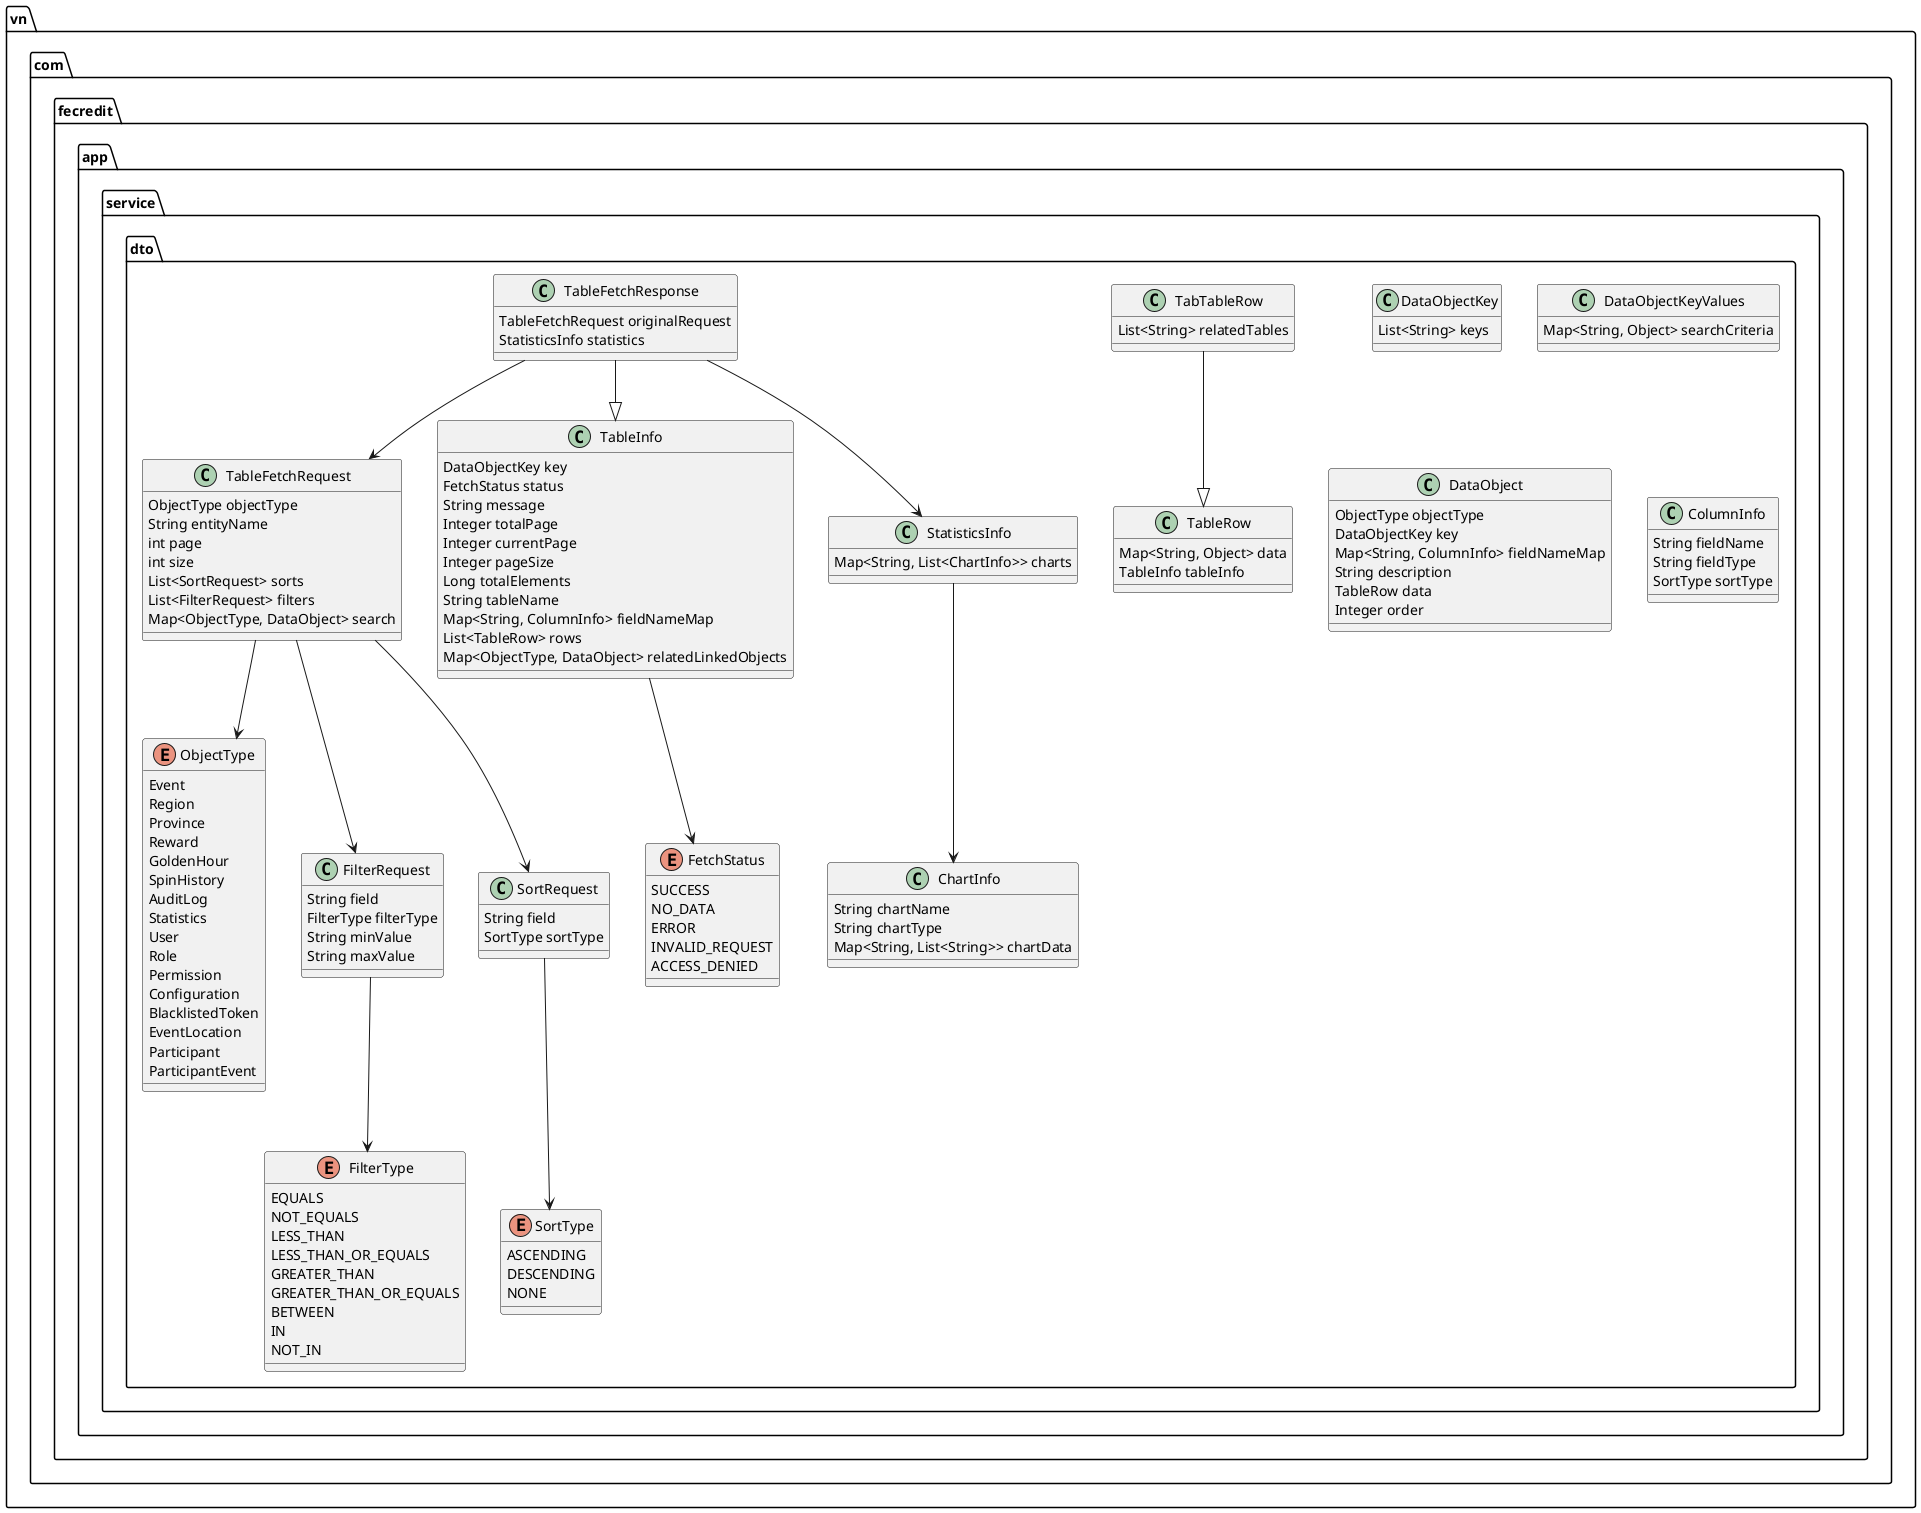 @startuml CommonAPIRequestAndResponse

' Common API Request and Response Models

namespace vn.com.fecredit.app.service.dto {

    enum ObjectType {
        Event
        Region
        Province
        Reward
        GoldenHour
        SpinHistory
        AuditLog
        Statistics
        User
        Role
        Permission
        Configuration
        BlacklistedToken
        EventLocation
        Participant
        ParticipantEvent
    }

    enum FetchStatus {
        SUCCESS
        NO_DATA
        ERROR
        INVALID_REQUEST
        ACCESS_DENIED
    }

    enum SortType {
        ASCENDING
        DESCENDING
        NONE
    }

    enum FilterType {
        EQUALS
        NOT_EQUALS
        LESS_THAN
        LESS_THAN_OR_EQUALS
        GREATER_THAN
        GREATER_THAN_OR_EQUALS
        BETWEEN
        IN
        NOT_IN
    }

    class DataObjectKey {
        List<String> keys
    }

    class DataObjectKeyValues {
        Map<String, Object> searchCriteria
    }

    class TableRow {
        Map<String, Object> data
        TableInfo tableInfo
    }

    class TabTableRow {
        List<String> relatedTables
    }

    class DataObject {
        ObjectType objectType
        DataObjectKey key
        Map<String, ColumnInfo> fieldNameMap
        String description
        TableRow data
        Integer order
    }

    class TableFetchRequest {
        ObjectType objectType
        String entityName
        int page
        int size
        List<SortRequest> sorts
        List<FilterRequest> filters
        Map<ObjectType, DataObject> search
    }

    class TableFetchResponse {
        TableFetchRequest originalRequest
        StatisticsInfo statistics
    }

    class TableInfo {
        DataObjectKey key
        FetchStatus status
        String message
        Integer totalPage
        Integer currentPage
        Integer pageSize
        Long totalElements
        String tableName
        Map<String, ColumnInfo> fieldNameMap
        List<TableRow> rows
        Map<ObjectType, DataObject> relatedLinkedObjects
    }

    class FilterRequest {
        String field
        FilterType filterType
        String minValue
        String maxValue
    }

    class SortRequest {
        String field
        SortType sortType
    }

    class ColumnInfo {
        String fieldName
        String fieldType
        SortType sortType
    }

    class StatisticsInfo {
        Map<String, List<ChartInfo>> charts
    }

    class ChartInfo {
        String chartName
        String chartType
        Map<String, List<String>> chartData
    }


    TableFetchResponse --|> TableInfo
    TabTableRow --|> TableRow
    TableFetchResponse --> TableFetchRequest
    TableFetchResponse --> StatisticsInfo
    TableFetchRequest --> ObjectType
    TableInfo --> FetchStatus
    TableFetchRequest --> SortRequest
    TableFetchRequest --> FilterRequest
    SortRequest --> SortType
    FilterRequest --> FilterType
    StatisticsInfo --> ChartInfo
}

@enduml
